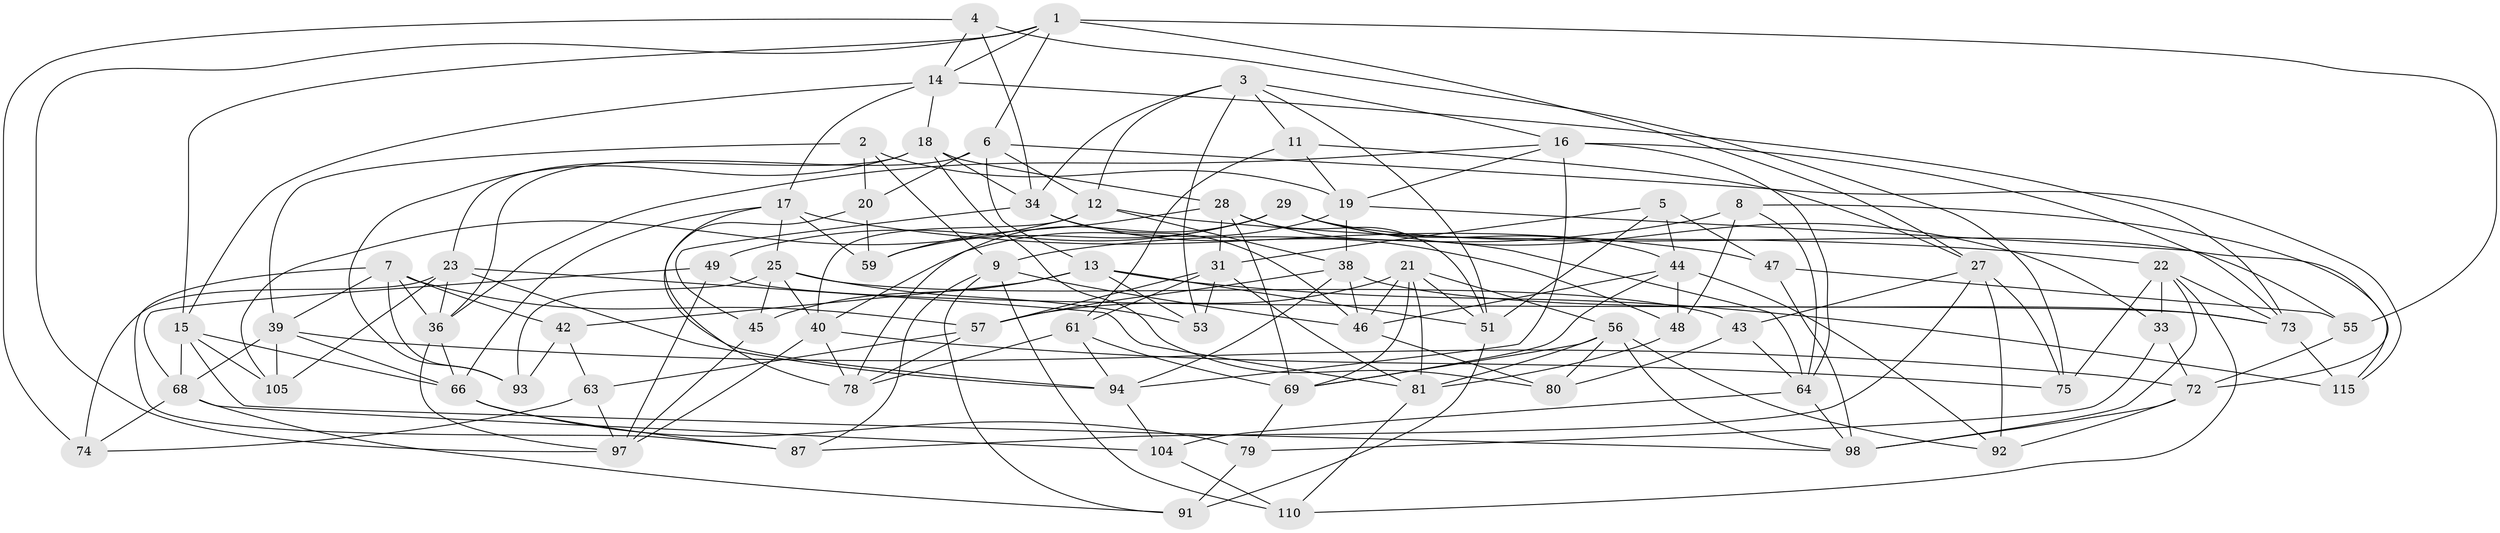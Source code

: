 // Generated by graph-tools (version 1.1) at 2025/52/02/27/25 19:52:27]
// undirected, 72 vertices, 186 edges
graph export_dot {
graph [start="1"]
  node [color=gray90,style=filled];
  1 [super="+30"];
  2;
  3 [super="+85"];
  4;
  5;
  6 [super="+10"];
  7 [super="+26"];
  8;
  9 [super="+37"];
  11;
  12 [super="+95"];
  13 [super="+106"];
  14 [super="+24"];
  15 [super="+50"];
  16 [super="+35"];
  17 [super="+67"];
  18 [super="+107"];
  19 [super="+76"];
  20;
  21 [super="+54"];
  22 [super="+89"];
  23 [super="+114"];
  25 [super="+32"];
  27 [super="+113"];
  28 [super="+58"];
  29 [super="+62"];
  31 [super="+82"];
  33;
  34 [super="+99"];
  36 [super="+41"];
  38 [super="+83"];
  39 [super="+65"];
  40 [super="+52"];
  42;
  43;
  44 [super="+60"];
  45;
  46 [super="+70"];
  47;
  48;
  49;
  51 [super="+112"];
  53;
  55;
  56 [super="+100"];
  57 [super="+77"];
  59;
  61 [super="+86"];
  63;
  64 [super="+96"];
  66 [super="+109"];
  68 [super="+71"];
  69 [super="+103"];
  72 [super="+88"];
  73 [super="+90"];
  74;
  75;
  78 [super="+102"];
  79;
  80;
  81 [super="+84"];
  87;
  91;
  92;
  93;
  94 [super="+108"];
  97 [super="+111"];
  98 [super="+101"];
  104;
  105;
  110;
  115;
  1 -- 15;
  1 -- 6;
  1 -- 97;
  1 -- 55;
  1 -- 14;
  1 -- 27;
  2 -- 20;
  2 -- 9;
  2 -- 39;
  2 -- 19;
  3 -- 53;
  3 -- 11;
  3 -- 16;
  3 -- 51;
  3 -- 34;
  3 -- 12;
  4 -- 74;
  4 -- 75;
  4 -- 14;
  4 -- 34;
  5 -- 47;
  5 -- 31;
  5 -- 44;
  5 -- 51;
  6 -- 20;
  6 -- 115;
  6 -- 13;
  6 -- 36;
  6 -- 12;
  7 -- 93;
  7 -- 42;
  7 -- 36;
  7 -- 39;
  7 -- 87;
  7 -- 57;
  8 -- 48;
  8 -- 64;
  8 -- 9;
  8 -- 72;
  9 -- 91;
  9 -- 46;
  9 -- 110;
  9 -- 87;
  11 -- 27;
  11 -- 19;
  11 -- 61;
  12 -- 22;
  12 -- 38;
  12 -- 40;
  12 -- 105;
  13 -- 45;
  13 -- 42;
  13 -- 115;
  13 -- 51;
  13 -- 53;
  14 -- 15;
  14 -- 17;
  14 -- 73;
  14 -- 18;
  15 -- 105;
  15 -- 98;
  15 -- 66;
  15 -- 68;
  16 -- 73;
  16 -- 64;
  16 -- 19;
  16 -- 94;
  16 -- 36;
  17 -- 25;
  17 -- 59;
  17 -- 47;
  17 -- 94;
  17 -- 66;
  18 -- 93;
  18 -- 80;
  18 -- 34;
  18 -- 28;
  18 -- 23;
  19 -- 55;
  19 -- 38;
  19 -- 40;
  20 -- 59;
  20 -- 78;
  21 -- 81;
  21 -- 56;
  21 -- 69;
  21 -- 46;
  21 -- 51;
  21 -- 57;
  22 -- 98;
  22 -- 33;
  22 -- 75;
  22 -- 73;
  22 -- 110;
  23 -- 105;
  23 -- 74;
  23 -- 81;
  23 -- 94;
  23 -- 36;
  25 -- 45;
  25 -- 43;
  25 -- 93;
  25 -- 40;
  25 -- 53;
  27 -- 87;
  27 -- 43;
  27 -- 75;
  27 -- 92;
  28 -- 31;
  28 -- 69;
  28 -- 59;
  28 -- 64;
  28 -- 51;
  29 -- 59;
  29 -- 33;
  29 -- 49;
  29 -- 115;
  29 -- 44;
  29 -- 78;
  31 -- 57;
  31 -- 81;
  31 -- 61;
  31 -- 53;
  33 -- 79;
  33 -- 72;
  34 -- 48;
  34 -- 45;
  34 -- 46;
  36 -- 66;
  36 -- 97;
  38 -- 46;
  38 -- 94;
  38 -- 73;
  38 -- 57;
  39 -- 105;
  39 -- 72;
  39 -- 68;
  39 -- 66;
  40 -- 78;
  40 -- 97;
  40 -- 75;
  42 -- 93;
  42 -- 63;
  43 -- 80;
  43 -- 64;
  44 -- 92;
  44 -- 69;
  44 -- 48;
  44 -- 46;
  45 -- 97;
  46 -- 80;
  47 -- 55;
  47 -- 98;
  48 -- 81;
  49 -- 97;
  49 -- 68;
  49 -- 73;
  51 -- 91;
  55 -- 72;
  56 -- 92;
  56 -- 80;
  56 -- 81;
  56 -- 98;
  56 -- 69;
  57 -- 78;
  57 -- 63;
  61 -- 94;
  61 -- 78 [weight=2];
  61 -- 69;
  63 -- 74;
  63 -- 97;
  64 -- 104;
  64 -- 98;
  66 -- 79;
  66 -- 87;
  68 -- 104;
  68 -- 74;
  68 -- 91;
  69 -- 79;
  72 -- 98;
  72 -- 92;
  73 -- 115;
  79 -- 91;
  81 -- 110;
  94 -- 104;
  104 -- 110;
}
